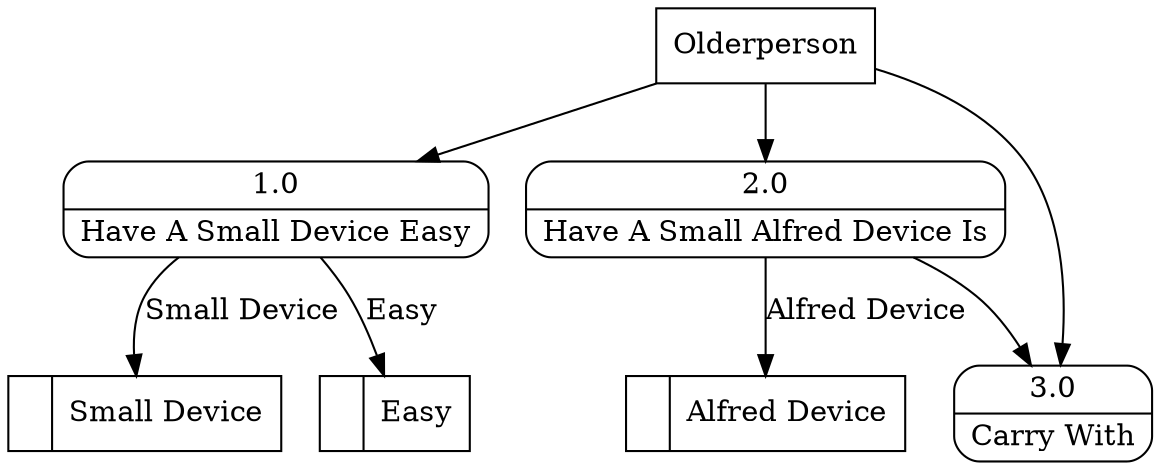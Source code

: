 digraph dfd2{ 
node[shape=record]
200 [label="<f0>  |<f1> Small Device " ];
201 [label="<f0>  |<f1> Easy " ];
202 [label="<f0>  |<f1> Alfred Device " ];
203 [label="Olderperson" shape=box];
204 [label="{<f0> 1.0|<f1> Have A Small Device Easy }" shape=Mrecord];
205 [label="{<f0> 2.0|<f1> Have A Small Alfred Device Is }" shape=Mrecord];
206 [label="{<f0> 3.0|<f1> Carry With }" shape=Mrecord];
203 -> 204
203 -> 205
203 -> 206
204 -> 200 [label="Small Device"]
204 -> 201 [label="Easy"]
205 -> 206
205 -> 202 [label="Alfred Device"]
}